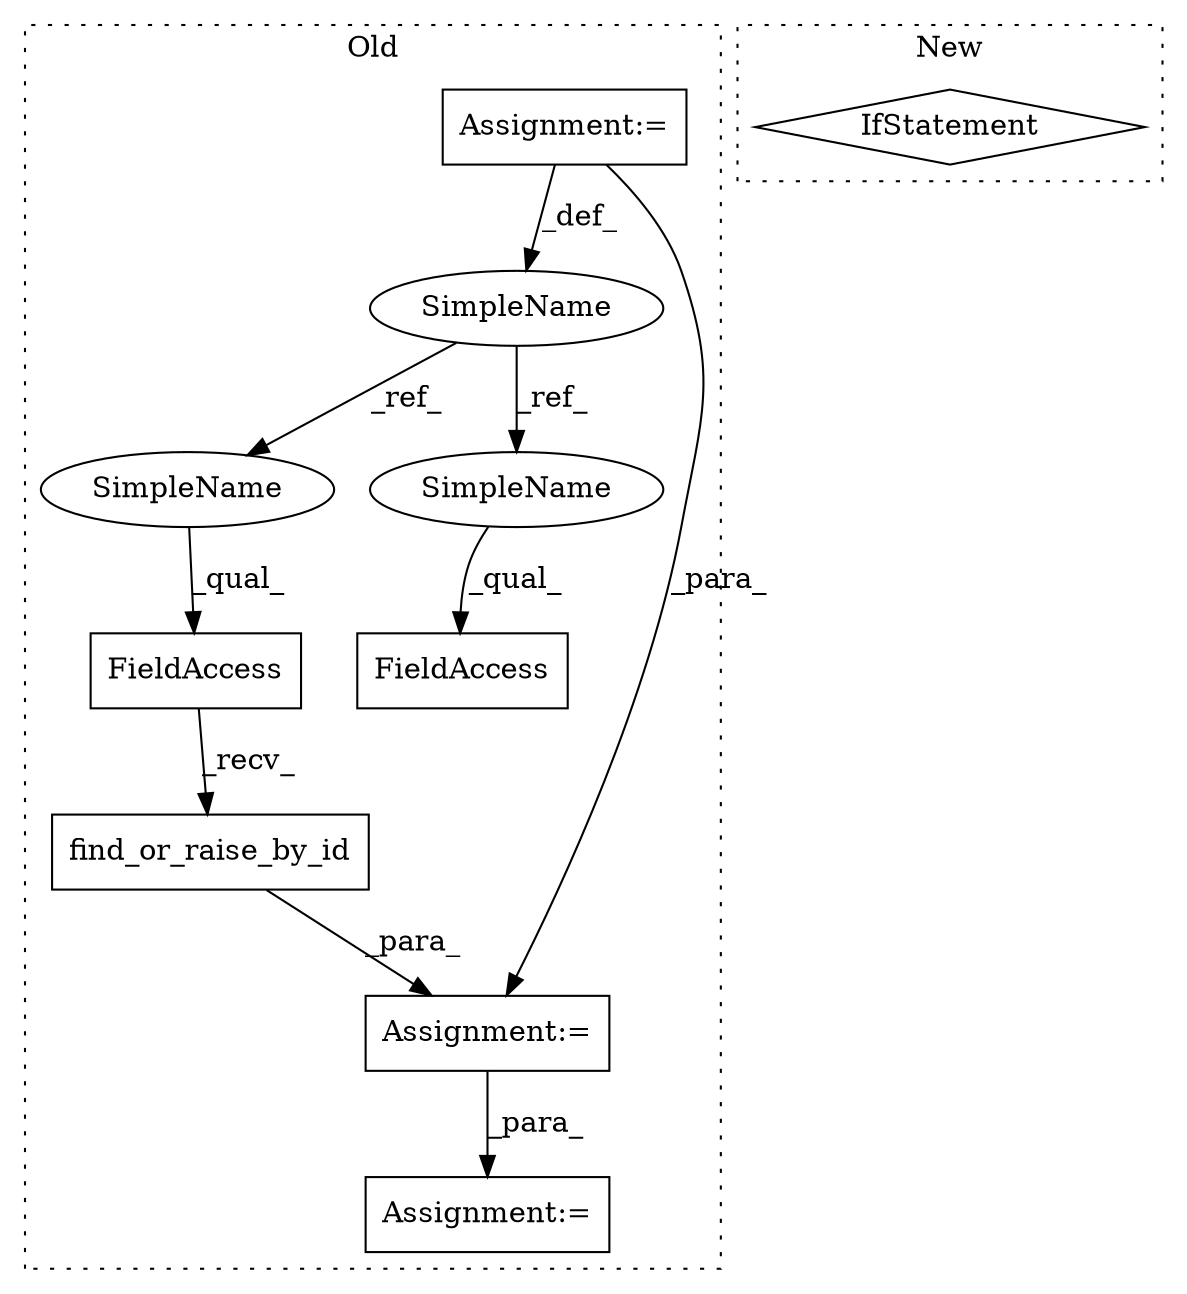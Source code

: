 digraph G {
subgraph cluster0 {
1 [label="find_or_raise_by_id" a="32" s="19881,19917" l="20,1" shape="box"];
3 [label="Assignment:=" a="7" s="19426" l="6" shape="box"];
4 [label="FieldAccess" a="22" s="19988" l="22" shape="box"];
5 [label="FieldAccess" a="22" s="19863" l="17" shape="box"];
6 [label="SimpleName" a="42" s="19426" l="6" shape="ellipse"];
7 [label="Assignment:=" a="7" s="19862" l="1" shape="box"];
8 [label="Assignment:=" a="7" s="19930" l="1" shape="box"];
9 [label="SimpleName" a="42" s="19863" l="6" shape="ellipse"];
10 [label="SimpleName" a="42" s="19988" l="6" shape="ellipse"];
label = "Old";
style="dotted";
}
subgraph cluster1 {
2 [label="IfStatement" a="25" s="20268" l="32" shape="diamond"];
label = "New";
style="dotted";
}
1 -> 7 [label="_para_"];
3 -> 6 [label="_def_"];
3 -> 7 [label="_para_"];
5 -> 1 [label="_recv_"];
6 -> 10 [label="_ref_"];
6 -> 9 [label="_ref_"];
7 -> 8 [label="_para_"];
9 -> 5 [label="_qual_"];
10 -> 4 [label="_qual_"];
}